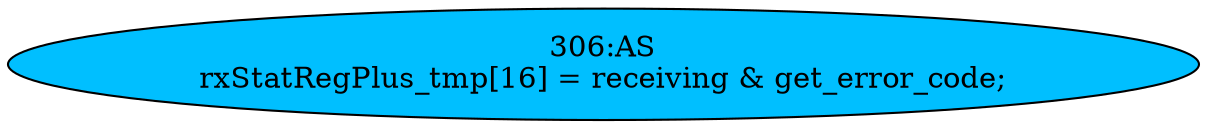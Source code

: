 strict digraph "" {
	node [label="\N"];
	"306:AS"	 [ast="<pyverilog.vparser.ast.Assign object at 0x7fd29a783e90>",
		def_var="['rxStatRegPlus_tmp']",
		fillcolor=deepskyblue,
		label="306:AS
rxStatRegPlus_tmp[16] = receiving & get_error_code;",
		statements="[]",
		style=filled,
		typ=Assign,
		use_var="['receiving', 'get_error_code']"];
}
